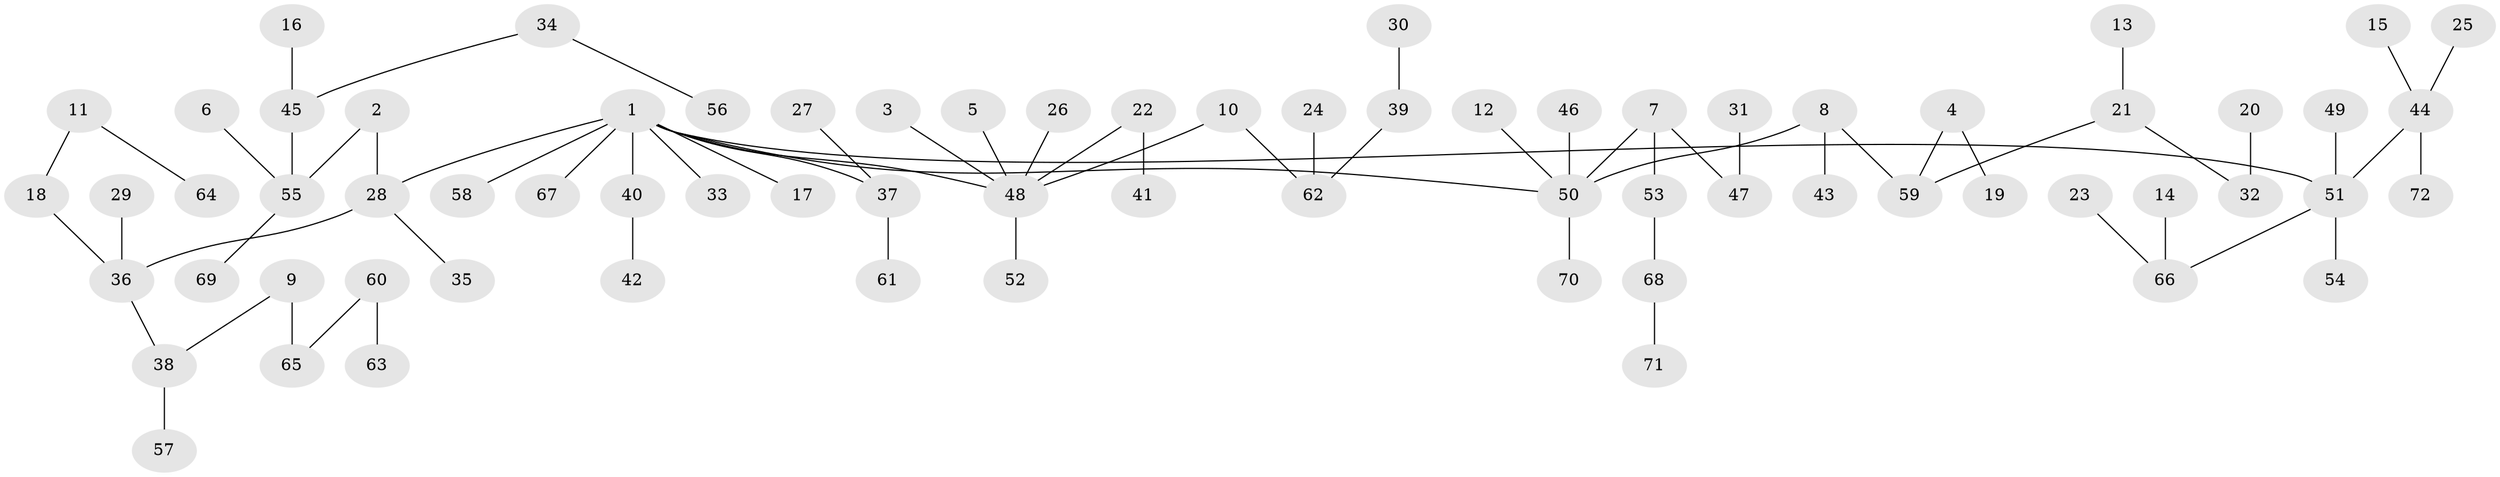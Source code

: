 // original degree distribution, {6: 0.020833333333333332, 5: 0.041666666666666664, 7: 0.013888888888888888, 2: 0.2638888888888889, 4: 0.0625, 1: 0.5069444444444444, 3: 0.09027777777777778}
// Generated by graph-tools (version 1.1) at 2025/26/03/09/25 03:26:29]
// undirected, 72 vertices, 71 edges
graph export_dot {
graph [start="1"]
  node [color=gray90,style=filled];
  1;
  2;
  3;
  4;
  5;
  6;
  7;
  8;
  9;
  10;
  11;
  12;
  13;
  14;
  15;
  16;
  17;
  18;
  19;
  20;
  21;
  22;
  23;
  24;
  25;
  26;
  27;
  28;
  29;
  30;
  31;
  32;
  33;
  34;
  35;
  36;
  37;
  38;
  39;
  40;
  41;
  42;
  43;
  44;
  45;
  46;
  47;
  48;
  49;
  50;
  51;
  52;
  53;
  54;
  55;
  56;
  57;
  58;
  59;
  60;
  61;
  62;
  63;
  64;
  65;
  66;
  67;
  68;
  69;
  70;
  71;
  72;
  1 -- 17 [weight=1.0];
  1 -- 28 [weight=1.0];
  1 -- 33 [weight=1.0];
  1 -- 37 [weight=1.0];
  1 -- 40 [weight=1.0];
  1 -- 48 [weight=1.0];
  1 -- 50 [weight=1.0];
  1 -- 51 [weight=1.0];
  1 -- 58 [weight=1.0];
  1 -- 67 [weight=1.0];
  2 -- 28 [weight=1.0];
  2 -- 55 [weight=1.0];
  3 -- 48 [weight=1.0];
  4 -- 19 [weight=1.0];
  4 -- 59 [weight=1.0];
  5 -- 48 [weight=1.0];
  6 -- 55 [weight=1.0];
  7 -- 47 [weight=1.0];
  7 -- 50 [weight=1.0];
  7 -- 53 [weight=1.0];
  8 -- 43 [weight=1.0];
  8 -- 50 [weight=1.0];
  8 -- 59 [weight=1.0];
  9 -- 38 [weight=1.0];
  9 -- 65 [weight=1.0];
  10 -- 48 [weight=1.0];
  10 -- 62 [weight=1.0];
  11 -- 18 [weight=1.0];
  11 -- 64 [weight=1.0];
  12 -- 50 [weight=1.0];
  13 -- 21 [weight=1.0];
  14 -- 66 [weight=1.0];
  15 -- 44 [weight=1.0];
  16 -- 45 [weight=1.0];
  18 -- 36 [weight=1.0];
  20 -- 32 [weight=1.0];
  21 -- 32 [weight=1.0];
  21 -- 59 [weight=1.0];
  22 -- 41 [weight=1.0];
  22 -- 48 [weight=1.0];
  23 -- 66 [weight=1.0];
  24 -- 62 [weight=1.0];
  25 -- 44 [weight=1.0];
  26 -- 48 [weight=1.0];
  27 -- 37 [weight=1.0];
  28 -- 35 [weight=1.0];
  28 -- 36 [weight=1.0];
  29 -- 36 [weight=1.0];
  30 -- 39 [weight=1.0];
  31 -- 47 [weight=1.0];
  34 -- 45 [weight=1.0];
  34 -- 56 [weight=1.0];
  36 -- 38 [weight=1.0];
  37 -- 61 [weight=1.0];
  38 -- 57 [weight=1.0];
  39 -- 62 [weight=1.0];
  40 -- 42 [weight=1.0];
  44 -- 51 [weight=1.0];
  44 -- 72 [weight=1.0];
  45 -- 55 [weight=1.0];
  46 -- 50 [weight=1.0];
  48 -- 52 [weight=1.0];
  49 -- 51 [weight=1.0];
  50 -- 70 [weight=1.0];
  51 -- 54 [weight=1.0];
  51 -- 66 [weight=1.0];
  53 -- 68 [weight=1.0];
  55 -- 69 [weight=1.0];
  60 -- 63 [weight=1.0];
  60 -- 65 [weight=1.0];
  68 -- 71 [weight=1.0];
}
